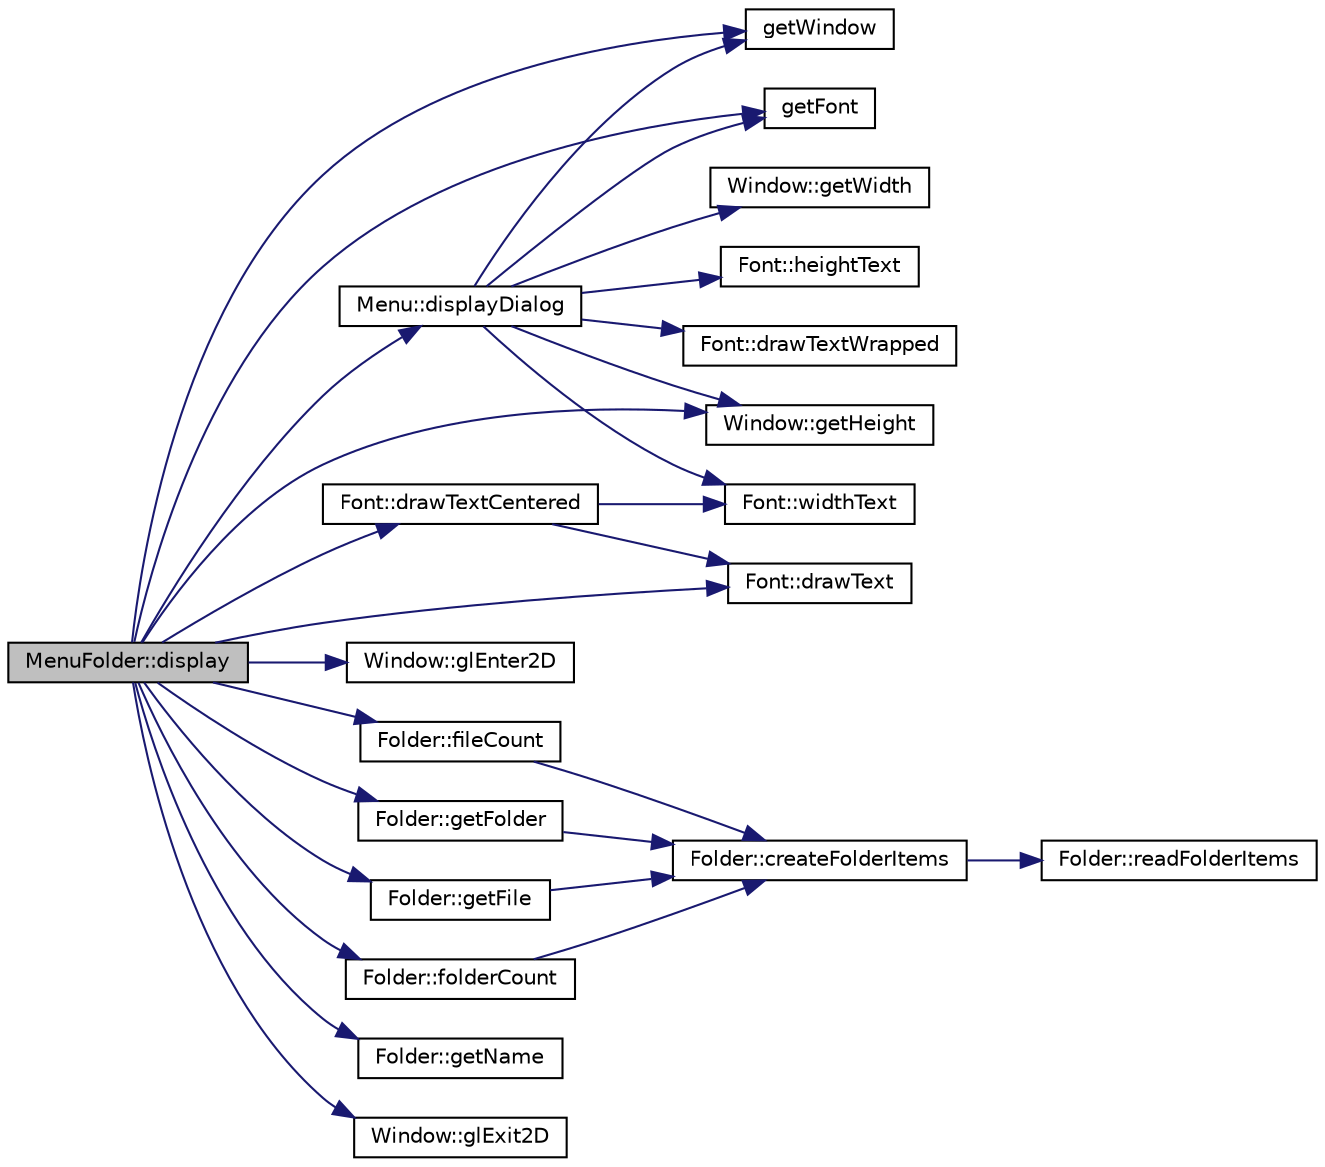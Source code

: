 digraph "MenuFolder::display"
{
 // INTERACTIVE_SVG=YES
  edge [fontname="Helvetica",fontsize="10",labelfontname="Helvetica",labelfontsize="10"];
  node [fontname="Helvetica",fontsize="10",shape=record];
  rankdir="LR";
  Node1 [label="MenuFolder::display",height=0.2,width=0.4,color="black", fillcolor="grey75", style="filled" fontcolor="black"];
  Node1 -> Node2 [color="midnightblue",fontsize="10",style="solid",fontname="Helvetica"];
  Node2 [label="getWindow",height=0.2,width=0.4,color="black", fillcolor="white", style="filled",URL="$_window_8h.html#a569be9f3eab26d2ba994a32b75dc9896"];
  Node1 -> Node3 [color="midnightblue",fontsize="10",style="solid",fontname="Helvetica"];
  Node3 [label="Window::glEnter2D",height=0.2,width=0.4,color="black", fillcolor="white", style="filled",URL="$class_window.html#a21e2c2c52367bcb4c6293e3573c88b9a"];
  Node1 -> Node4 [color="midnightblue",fontsize="10",style="solid",fontname="Helvetica"];
  Node4 [label="getFont",height=0.2,width=0.4,color="black", fillcolor="white", style="filled",URL="$_font_8h.html#a0a454a703a010af4deca862b713ecc62"];
  Node1 -> Node5 [color="midnightblue",fontsize="10",style="solid",fontname="Helvetica"];
  Node5 [label="Font::drawTextCentered",height=0.2,width=0.4,color="black", fillcolor="white", style="filled",URL="$class_font.html#ab3bd9b3896befad2b2962b4cbc56b2a7"];
  Node5 -> Node6 [color="midnightblue",fontsize="10",style="solid",fontname="Helvetica"];
  Node6 [label="Font::drawText",height=0.2,width=0.4,color="black", fillcolor="white", style="filled",URL="$class_font.html#a8e77391538a5915cdb1c14d1c78c11c7"];
  Node5 -> Node7 [color="midnightblue",fontsize="10",style="solid",fontname="Helvetica"];
  Node7 [label="Font::widthText",height=0.2,width=0.4,color="black", fillcolor="white", style="filled",URL="$class_font.html#a07e4c95082fd67057a747e85c4157080"];
  Node1 -> Node8 [color="midnightblue",fontsize="10",style="solid",fontname="Helvetica"];
  Node8 [label="Window::getHeight",height=0.2,width=0.4,color="black", fillcolor="white", style="filled",URL="$class_window.html#a7551e3521743ba1201d0fad2c726dd3c"];
  Node1 -> Node9 [color="midnightblue",fontsize="10",style="solid",fontname="Helvetica"];
  Node9 [label="Folder::folderCount",height=0.2,width=0.4,color="black", fillcolor="white", style="filled",URL="$class_folder.html#a266debeb40c59598c4f518b906484f0e"];
  Node9 -> Node10 [color="midnightblue",fontsize="10",style="solid",fontname="Helvetica"];
  Node10 [label="Folder::createFolderItems",height=0.2,width=0.4,color="black", fillcolor="white", style="filled",URL="$class_folder.html#abcdee2467da92304e3d10ccee5975e6b"];
  Node10 -> Node11 [color="midnightblue",fontsize="10",style="solid",fontname="Helvetica"];
  Node11 [label="Folder::readFolderItems",height=0.2,width=0.4,color="black", fillcolor="white", style="filled",URL="$class_folder.html#acd8e34c42420c89a5c10885e1958b5c3"];
  Node1 -> Node12 [color="midnightblue",fontsize="10",style="solid",fontname="Helvetica"];
  Node12 [label="Folder::fileCount",height=0.2,width=0.4,color="black", fillcolor="white", style="filled",URL="$class_folder.html#ab288a3491266b0eef56c4131c3e605a4"];
  Node12 -> Node10 [color="midnightblue",fontsize="10",style="solid",fontname="Helvetica"];
  Node1 -> Node6 [color="midnightblue",fontsize="10",style="solid",fontname="Helvetica"];
  Node1 -> Node13 [color="midnightblue",fontsize="10",style="solid",fontname="Helvetica"];
  Node13 [label="Folder::getFolder",height=0.2,width=0.4,color="black", fillcolor="white", style="filled",URL="$class_folder.html#a295a6b17db58e45c65c26e2af8041fc8"];
  Node13 -> Node10 [color="midnightblue",fontsize="10",style="solid",fontname="Helvetica"];
  Node1 -> Node14 [color="midnightblue",fontsize="10",style="solid",fontname="Helvetica"];
  Node14 [label="Folder::getName",height=0.2,width=0.4,color="black", fillcolor="white", style="filled",URL="$class_folder.html#af33e8408c5bde798a6ab4502059e07c9"];
  Node1 -> Node15 [color="midnightblue",fontsize="10",style="solid",fontname="Helvetica"];
  Node15 [label="Folder::getFile",height=0.2,width=0.4,color="black", fillcolor="white", style="filled",URL="$class_folder.html#aaccf5e0a0e73dcada66aae1d555f8084"];
  Node15 -> Node10 [color="midnightblue",fontsize="10",style="solid",fontname="Helvetica"];
  Node1 -> Node16 [color="midnightblue",fontsize="10",style="solid",fontname="Helvetica"];
  Node16 [label="Menu::displayDialog",height=0.2,width=0.4,color="black", fillcolor="white", style="filled",URL="$class_menu.html#ac99776049f312de0f6cd2063cf0115c8"];
  Node16 -> Node2 [color="midnightblue",fontsize="10",style="solid",fontname="Helvetica"];
  Node16 -> Node17 [color="midnightblue",fontsize="10",style="solid",fontname="Helvetica"];
  Node17 [label="Window::getWidth",height=0.2,width=0.4,color="black", fillcolor="white", style="filled",URL="$class_window.html#a6f714e1f40bf559bf1af47c2b0524912"];
  Node16 -> Node4 [color="midnightblue",fontsize="10",style="solid",fontname="Helvetica"];
  Node16 -> Node7 [color="midnightblue",fontsize="10",style="solid",fontname="Helvetica"];
  Node16 -> Node18 [color="midnightblue",fontsize="10",style="solid",fontname="Helvetica"];
  Node18 [label="Font::heightText",height=0.2,width=0.4,color="black", fillcolor="white", style="filled",URL="$class_font.html#aaf54226722e44ad61733bb9224c079e2"];
  Node16 -> Node8 [color="midnightblue",fontsize="10",style="solid",fontname="Helvetica"];
  Node16 -> Node19 [color="midnightblue",fontsize="10",style="solid",fontname="Helvetica"];
  Node19 [label="Font::drawTextWrapped",height=0.2,width=0.4,color="black", fillcolor="white", style="filled",URL="$class_font.html#a14c0ad731a39e14aa58fd075018502dc"];
  Node1 -> Node20 [color="midnightblue",fontsize="10",style="solid",fontname="Helvetica"];
  Node20 [label="Window::glExit2D",height=0.2,width=0.4,color="black", fillcolor="white", style="filled",URL="$class_window.html#a6c5982c43fc9d8d36e092965ac8cf940"];
}
